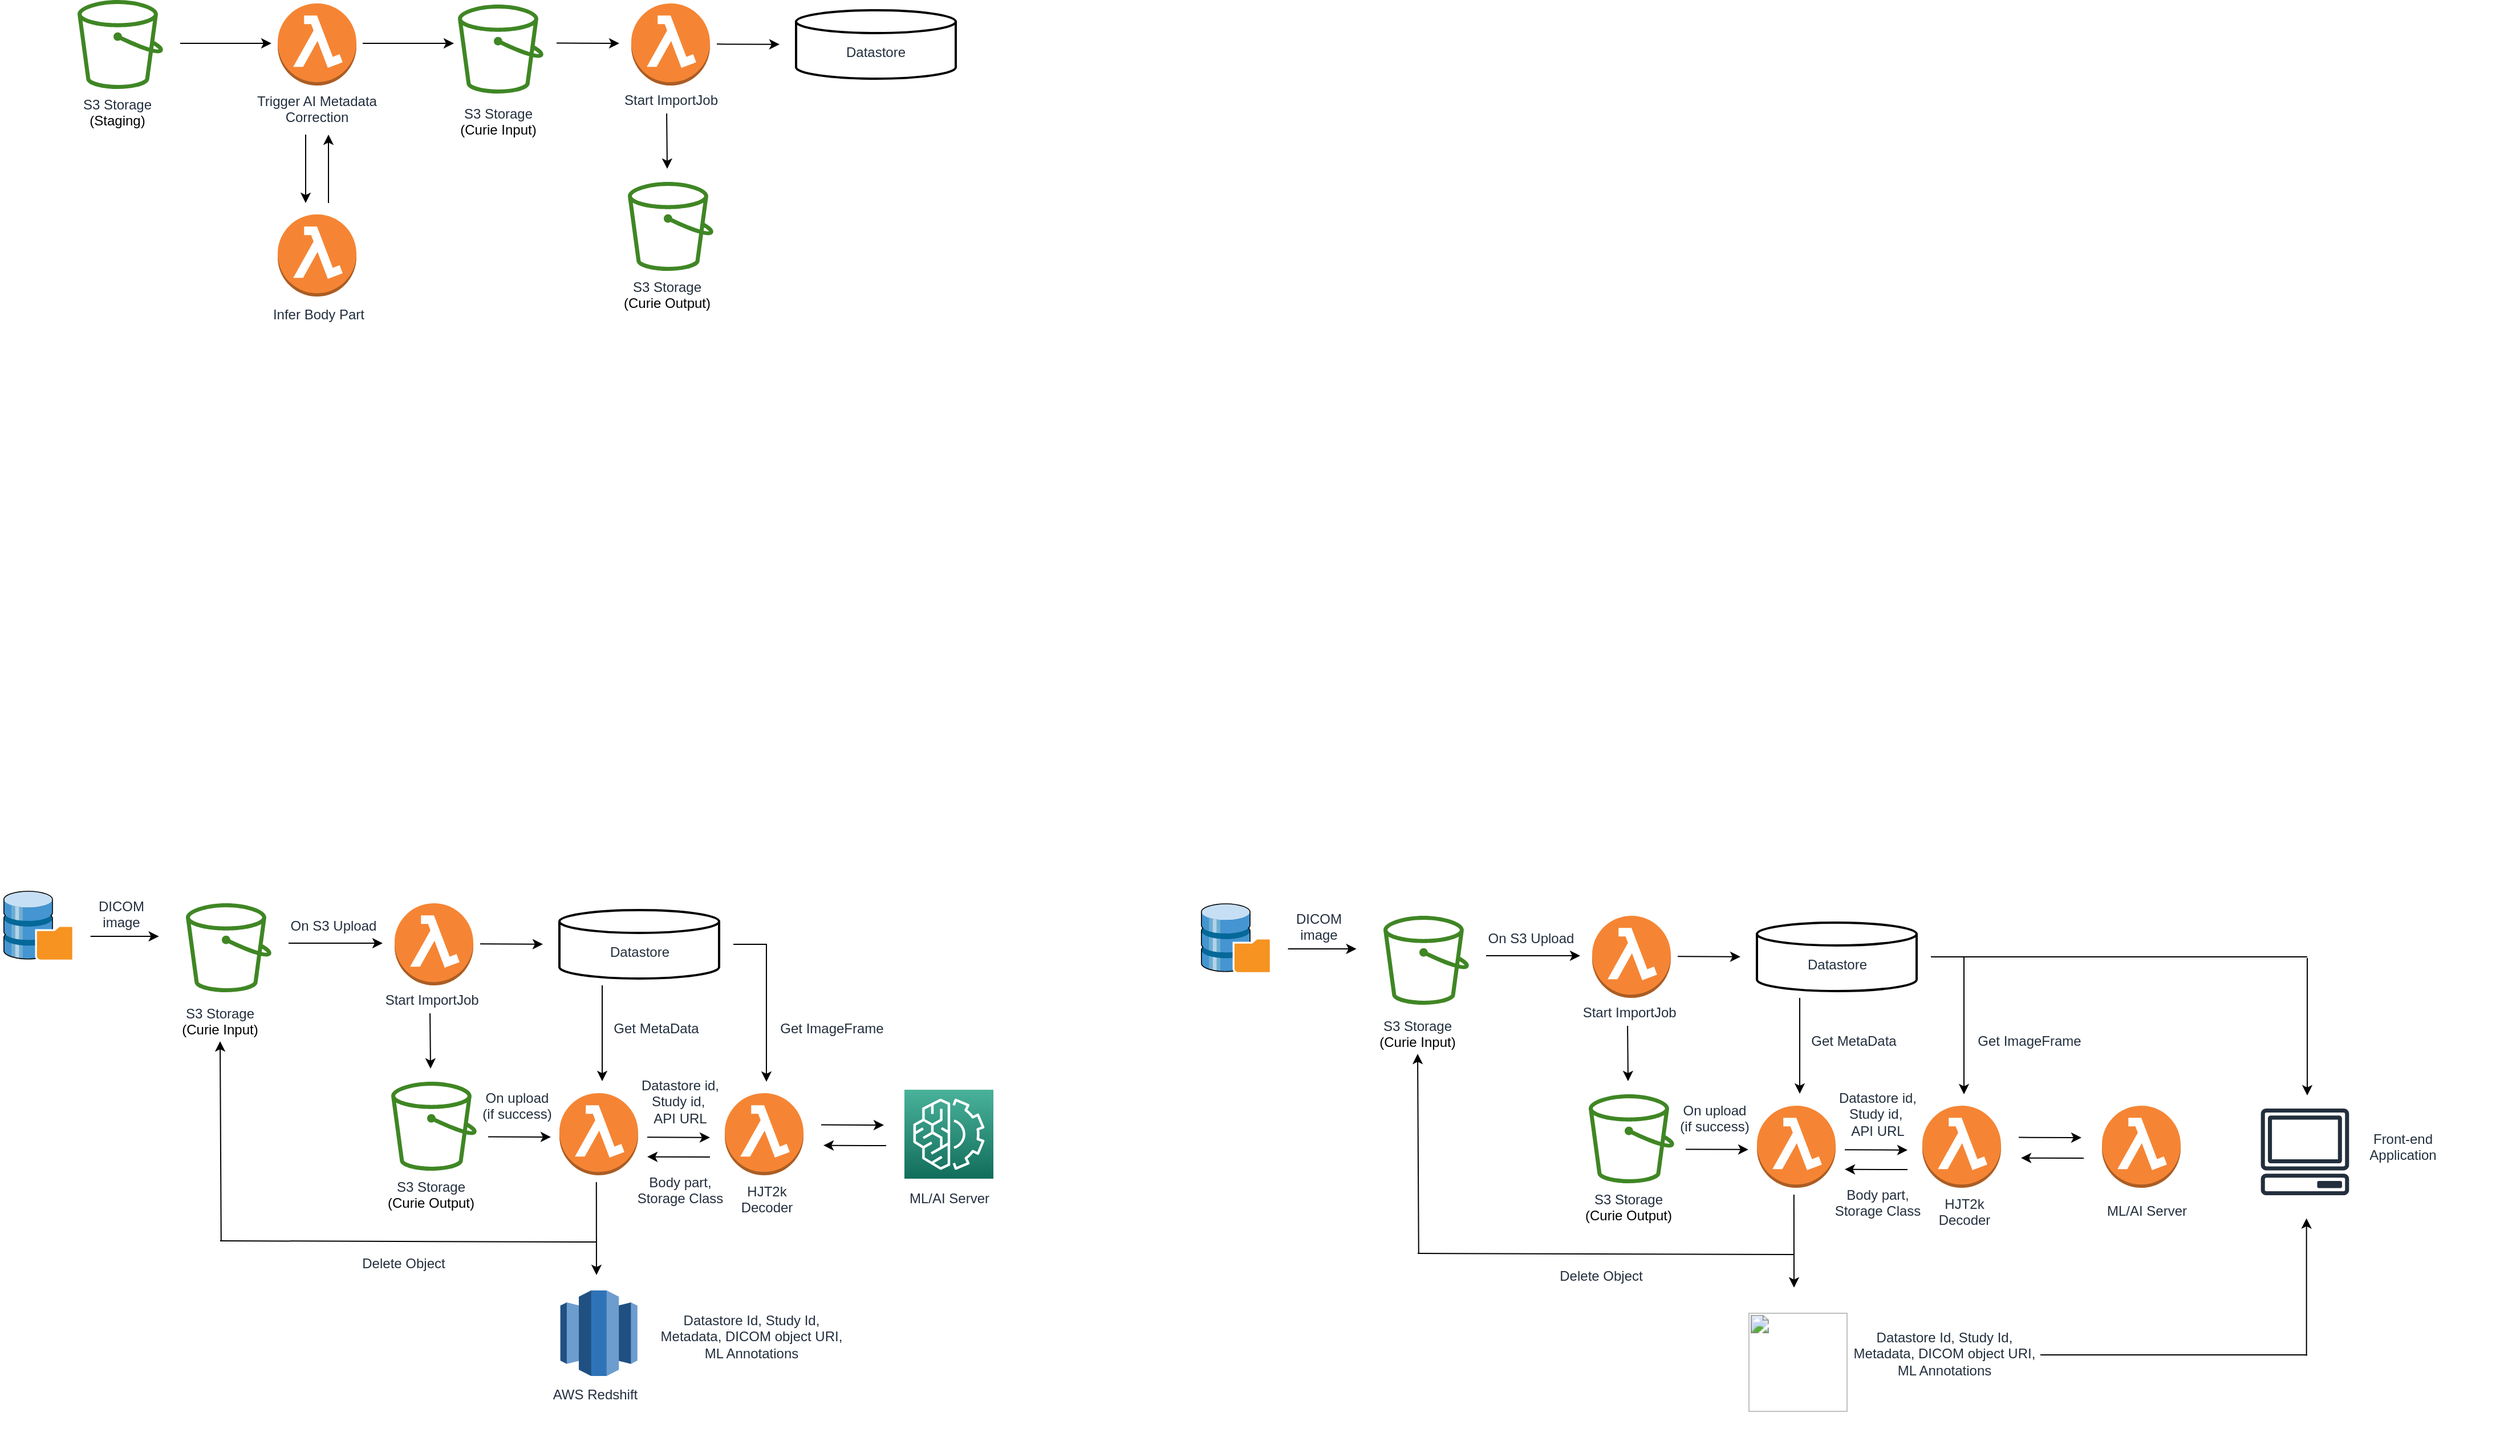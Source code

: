 <mxfile version="20.3.7" type="github">
  <diagram id="Ht1M8jgEwFfnCIfOTk4-" name="Page-1">
    <mxGraphModel dx="1702" dy="1809" grid="1" gridSize="10" guides="1" tooltips="1" connect="1" arrows="1" fold="1" page="1" pageScale="1" pageWidth="1169" pageHeight="827" math="0" shadow="0">
      <root>
        <mxCell id="0" />
        <mxCell id="1" parent="0" />
        <mxCell id="ZVABF5QaFDFf9c9_2nNC-2" value="" style="sketch=0;outlineConnect=0;fontColor=#232F3E;gradientColor=none;fillColor=#3F8624;strokeColor=none;dashed=0;verticalLabelPosition=bottom;verticalAlign=top;align=center;html=1;fontSize=12;fontStyle=0;aspect=fixed;pointerEvents=1;shape=mxgraph.aws4.bucket;" vertex="1" parent="1">
          <mxGeometry x="125" y="-648" width="75" height="78" as="geometry" />
        </mxCell>
        <mxCell id="ZVABF5QaFDFf9c9_2nNC-5" value="" style="sketch=0;outlineConnect=0;fontColor=#232F3E;gradientColor=none;fillColor=#3F8624;strokeColor=none;dashed=0;verticalLabelPosition=bottom;verticalAlign=top;align=center;html=1;fontSize=12;fontStyle=0;aspect=fixed;pointerEvents=1;shape=mxgraph.aws4.bucket;" vertex="1" parent="1">
          <mxGeometry x="607.5" y="-488.5" width="75" height="78" as="geometry" />
        </mxCell>
        <mxCell id="ZVABF5QaFDFf9c9_2nNC-6" value="" style="outlineConnect=0;dashed=0;verticalLabelPosition=bottom;verticalAlign=top;align=center;html=1;shape=mxgraph.aws3.lambda_function;fillColor=#F58534;gradientColor=none;" vertex="1" parent="1">
          <mxGeometry x="300.5" y="-645" width="69" height="72" as="geometry" />
        </mxCell>
        <mxCell id="ZVABF5QaFDFf9c9_2nNC-7" value="" style="outlineConnect=0;dashed=0;verticalLabelPosition=bottom;verticalAlign=top;align=center;html=1;shape=mxgraph.aws3.lambda_function;fillColor=#F58534;gradientColor=none;" vertex="1" parent="1">
          <mxGeometry x="300.5" y="-460" width="69" height="72" as="geometry" />
        </mxCell>
        <mxCell id="ZVABF5QaFDFf9c9_2nNC-9" value="&lt;font color=&quot;#232f3e&quot;&gt;&lt;span style=&quot;background-color: rgb(255, 255, 255);&quot;&gt;Trigger AI Metadata Correction&lt;/span&gt;&lt;/font&gt;" style="text;whiteSpace=wrap;html=1;align=center;" vertex="1" parent="1">
          <mxGeometry x="275" y="-573" width="120" height="50" as="geometry" />
        </mxCell>
        <mxCell id="ZVABF5QaFDFf9c9_2nNC-10" value="&lt;font color=&quot;#232f3e&quot;&gt;&lt;span style=&quot;background-color: rgb(255, 255, 255);&quot;&gt;Infer Body Part&lt;/span&gt;&lt;/font&gt;" style="text;whiteSpace=wrap;html=1;align=center;" vertex="1" parent="1">
          <mxGeometry x="288.5" y="-386" width="95" height="50" as="geometry" />
        </mxCell>
        <mxCell id="ZVABF5QaFDFf9c9_2nNC-12" value="&lt;font color=&quot;#232f3e&quot;&gt;&lt;span style=&quot;background-color: rgb(255, 255, 255);&quot;&gt;S3 Storage&lt;br&gt;&lt;/span&gt;&lt;/font&gt;(Staging)" style="text;whiteSpace=wrap;html=1;align=center;" vertex="1" parent="1">
          <mxGeometry x="120" y="-570" width="80" height="50" as="geometry" />
        </mxCell>
        <mxCell id="ZVABF5QaFDFf9c9_2nNC-13" value="&lt;font color=&quot;#232f3e&quot;&gt;&lt;span style=&quot;background-color: rgb(255, 255, 255);&quot;&gt;S3 Storage&lt;br&gt;&lt;/span&gt;&lt;/font&gt;(Curie Input)" style="text;whiteSpace=wrap;html=1;align=center;" vertex="1" parent="1">
          <mxGeometry x="453.5" y="-562" width="80" height="50" as="geometry" />
        </mxCell>
        <mxCell id="ZVABF5QaFDFf9c9_2nNC-14" value="&lt;font color=&quot;#232f3e&quot;&gt;&lt;span style=&quot;background-color: rgb(255, 255, 255);&quot;&gt;S3 Storage&lt;br&gt;&lt;/span&gt;&lt;/font&gt;(Curie Output)" style="text;whiteSpace=wrap;html=1;align=center;" vertex="1" parent="1">
          <mxGeometry x="602" y="-410.5" width="80" height="50" as="geometry" />
        </mxCell>
        <mxCell id="ZVABF5QaFDFf9c9_2nNC-15" value="" style="endArrow=classic;html=1;rounded=0;" edge="1" parent="1">
          <mxGeometry width="50" height="50" relative="1" as="geometry">
            <mxPoint x="215" y="-610" as="sourcePoint" />
            <mxPoint x="295" y="-610" as="targetPoint" />
          </mxGeometry>
        </mxCell>
        <mxCell id="ZVABF5QaFDFf9c9_2nNC-16" value="" style="endArrow=classic;html=1;rounded=0;" edge="1" parent="1">
          <mxGeometry width="50" height="50" relative="1" as="geometry">
            <mxPoint x="325" y="-530" as="sourcePoint" />
            <mxPoint x="325" y="-470" as="targetPoint" />
          </mxGeometry>
        </mxCell>
        <mxCell id="ZVABF5QaFDFf9c9_2nNC-17" value="" style="endArrow=classic;html=1;rounded=0;" edge="1" parent="1">
          <mxGeometry width="50" height="50" relative="1" as="geometry">
            <mxPoint x="345" y="-470" as="sourcePoint" />
            <mxPoint x="345" y="-530" as="targetPoint" />
          </mxGeometry>
        </mxCell>
        <mxCell id="ZVABF5QaFDFf9c9_2nNC-19" value="" style="endArrow=classic;html=1;rounded=0;" edge="1" parent="1">
          <mxGeometry width="50" height="50" relative="1" as="geometry">
            <mxPoint x="375" y="-610" as="sourcePoint" />
            <mxPoint x="455" y="-610" as="targetPoint" />
          </mxGeometry>
        </mxCell>
        <mxCell id="ZVABF5QaFDFf9c9_2nNC-20" value="" style="outlineConnect=0;dashed=0;verticalLabelPosition=bottom;verticalAlign=top;align=center;html=1;shape=mxgraph.aws3.lambda_function;fillColor=#F58534;gradientColor=none;" vertex="1" parent="1">
          <mxGeometry x="610.5" y="-645" width="69" height="72" as="geometry" />
        </mxCell>
        <mxCell id="ZVABF5QaFDFf9c9_2nNC-23" value="" style="strokeWidth=2;html=1;shape=mxgraph.flowchart.database;whiteSpace=wrap;" vertex="1" parent="1">
          <mxGeometry x="755" y="-639" width="140" height="60" as="geometry" />
        </mxCell>
        <mxCell id="ZVABF5QaFDFf9c9_2nNC-25" value="" style="endArrow=classic;html=1;rounded=0;" edge="1" parent="1">
          <mxGeometry width="50" height="50" relative="1" as="geometry">
            <mxPoint x="545" y="-610.24" as="sourcePoint" />
            <mxPoint x="600" y="-610" as="targetPoint" />
          </mxGeometry>
        </mxCell>
        <mxCell id="ZVABF5QaFDFf9c9_2nNC-29" value="" style="endArrow=classic;html=1;rounded=0;" edge="1" parent="1">
          <mxGeometry width="50" height="50" relative="1" as="geometry">
            <mxPoint x="685.5" y="-609.33" as="sourcePoint" />
            <mxPoint x="740.5" y="-609.09" as="targetPoint" />
          </mxGeometry>
        </mxCell>
        <mxCell id="ZVABF5QaFDFf9c9_2nNC-30" value="" style="endArrow=classic;html=1;rounded=0;" edge="1" parent="1">
          <mxGeometry width="50" height="50" relative="1" as="geometry">
            <mxPoint x="641.55" y="-548.5" as="sourcePoint" />
            <mxPoint x="642" y="-500" as="targetPoint" />
          </mxGeometry>
        </mxCell>
        <mxCell id="ZVABF5QaFDFf9c9_2nNC-32" value="&lt;font color=&quot;#232f3e&quot;&gt;&lt;span style=&quot;background-color: rgb(255, 255, 255);&quot;&gt;Datastore&lt;/span&gt;&lt;/font&gt;" style="text;whiteSpace=wrap;html=1;align=center;" vertex="1" parent="1">
          <mxGeometry x="785" y="-616" width="80" height="22" as="geometry" />
        </mxCell>
        <mxCell id="ZVABF5QaFDFf9c9_2nNC-50" value="&lt;font color=&quot;#232f3e&quot;&gt;&lt;span style=&quot;background-color: rgb(255, 255, 255);&quot;&gt;Start ImportJob&lt;/span&gt;&lt;/font&gt;" style="text;whiteSpace=wrap;html=1;align=center;" vertex="1" parent="1">
          <mxGeometry x="597.5" y="-574" width="95" height="50" as="geometry" />
        </mxCell>
        <mxCell id="ZVABF5QaFDFf9c9_2nNC-53" value="" style="sketch=0;outlineConnect=0;fontColor=#232F3E;gradientColor=none;fillColor=#3F8624;strokeColor=none;dashed=0;verticalLabelPosition=bottom;verticalAlign=top;align=center;html=1;fontSize=12;fontStyle=0;aspect=fixed;pointerEvents=1;shape=mxgraph.aws4.bucket;" vertex="1" parent="1">
          <mxGeometry x="400" y="300.5" width="75" height="78" as="geometry" />
        </mxCell>
        <mxCell id="ZVABF5QaFDFf9c9_2nNC-59" value="&lt;font color=&quot;#232f3e&quot;&gt;&lt;span style=&quot;background-color: rgb(255, 255, 255);&quot;&gt;S3 Storage&lt;br&gt;&lt;/span&gt;&lt;/font&gt;(Curie Input)" style="text;whiteSpace=wrap;html=1;align=center;" vertex="1" parent="1">
          <mxGeometry x="209.55" y="227" width="80" height="50" as="geometry" />
        </mxCell>
        <mxCell id="ZVABF5QaFDFf9c9_2nNC-65" value="" style="outlineConnect=0;dashed=0;verticalLabelPosition=bottom;verticalAlign=top;align=center;html=1;shape=mxgraph.aws3.lambda_function;fillColor=#F58534;gradientColor=none;" vertex="1" parent="1">
          <mxGeometry x="403" y="144" width="69" height="72" as="geometry" />
        </mxCell>
        <mxCell id="ZVABF5QaFDFf9c9_2nNC-66" value="" style="strokeWidth=2;html=1;shape=mxgraph.flowchart.database;whiteSpace=wrap;" vertex="1" parent="1">
          <mxGeometry x="547.5" y="150" width="140" height="60" as="geometry" />
        </mxCell>
        <mxCell id="ZVABF5QaFDFf9c9_2nNC-67" value="" style="endArrow=classic;html=1;rounded=0;" edge="1" parent="1">
          <mxGeometry width="50" height="50" relative="1" as="geometry">
            <mxPoint x="310" y="179" as="sourcePoint" />
            <mxPoint x="392.5" y="179" as="targetPoint" />
          </mxGeometry>
        </mxCell>
        <mxCell id="ZVABF5QaFDFf9c9_2nNC-68" value="" style="endArrow=classic;html=1;rounded=0;" edge="1" parent="1">
          <mxGeometry width="50" height="50" relative="1" as="geometry">
            <mxPoint x="478" y="179.67" as="sourcePoint" />
            <mxPoint x="533" y="179.91" as="targetPoint" />
          </mxGeometry>
        </mxCell>
        <mxCell id="ZVABF5QaFDFf9c9_2nNC-69" value="" style="endArrow=classic;html=1;rounded=0;" edge="1" parent="1">
          <mxGeometry width="50" height="50" relative="1" as="geometry">
            <mxPoint x="434.05" y="240.5" as="sourcePoint" />
            <mxPoint x="434.5" y="289" as="targetPoint" />
          </mxGeometry>
        </mxCell>
        <mxCell id="ZVABF5QaFDFf9c9_2nNC-70" value="&lt;font color=&quot;#232f3e&quot;&gt;&lt;span style=&quot;background-color: rgb(255, 255, 255);&quot;&gt;Datastore&lt;/span&gt;&lt;/font&gt;" style="text;whiteSpace=wrap;html=1;align=center;" vertex="1" parent="1">
          <mxGeometry x="577.5" y="173" width="80" height="22" as="geometry" />
        </mxCell>
        <mxCell id="ZVABF5QaFDFf9c9_2nNC-72" value="" style="endArrow=classic;html=1;rounded=0;" edge="1" parent="1">
          <mxGeometry width="50" height="50" relative="1" as="geometry">
            <mxPoint x="485" y="348.73" as="sourcePoint" />
            <mxPoint x="540" y="348.97" as="targetPoint" />
          </mxGeometry>
        </mxCell>
        <mxCell id="ZVABF5QaFDFf9c9_2nNC-80" value="&lt;font color=&quot;#232f3e&quot;&gt;&lt;span style=&quot;background-color: rgb(255, 255, 255);&quot;&gt;Datastore Id, Study Id, Metadata, DICOM object URI,&lt;br&gt;ML Annotations&lt;br&gt;&lt;/span&gt;&lt;/font&gt;" style="text;whiteSpace=wrap;html=1;align=center;" vertex="1" parent="1">
          <mxGeometry x="632" y="495.5" width="168" height="50" as="geometry" />
        </mxCell>
        <mxCell id="ZVABF5QaFDFf9c9_2nNC-81" value="" style="outlineConnect=0;dashed=0;verticalLabelPosition=bottom;verticalAlign=top;align=center;html=1;shape=mxgraph.aws3.lambda_function;fillColor=#F58534;gradientColor=none;" vertex="1" parent="1">
          <mxGeometry x="547.5" y="310.5" width="69" height="72" as="geometry" />
        </mxCell>
        <mxCell id="ZVABF5QaFDFf9c9_2nNC-83" value="&lt;font color=&quot;#232f3e&quot;&gt;&lt;span style=&quot;background-color: rgb(255, 255, 255);&quot;&gt;Start ImportJob&amp;nbsp;&lt;br&gt;&lt;/span&gt;&lt;/font&gt;" style="text;whiteSpace=wrap;html=1;align=center;" vertex="1" parent="1">
          <mxGeometry x="390" y="215" width="95" height="50" as="geometry" />
        </mxCell>
        <mxCell id="ZVABF5QaFDFf9c9_2nNC-86" value="" style="outlineConnect=0;dashed=0;verticalLabelPosition=bottom;verticalAlign=top;align=center;html=1;shape=mxgraph.aws3.lambda_function;fillColor=#F58534;gradientColor=none;" vertex="1" parent="1">
          <mxGeometry x="692.5" y="310.5" width="69" height="72" as="geometry" />
        </mxCell>
        <mxCell id="ZVABF5QaFDFf9c9_2nNC-87" value="" style="endArrow=classic;html=1;rounded=0;" edge="1" parent="1">
          <mxGeometry width="50" height="50" relative="1" as="geometry">
            <mxPoint x="579.91" y="388.5" as="sourcePoint" />
            <mxPoint x="579.99" y="470" as="targetPoint" />
          </mxGeometry>
        </mxCell>
        <mxCell id="ZVABF5QaFDFf9c9_2nNC-89" value="&lt;font color=&quot;#232f3e&quot;&gt;&lt;span style=&quot;background-color: rgb(255, 255, 255);&quot;&gt;HJT2k&lt;br&gt;Decoder&lt;br&gt;&lt;/span&gt;&lt;/font&gt;" style="text;whiteSpace=wrap;html=1;align=center;" vertex="1" parent="1">
          <mxGeometry x="682" y="382.5" width="95" height="45" as="geometry" />
        </mxCell>
        <mxCell id="ZVABF5QaFDFf9c9_2nNC-93" value="" style="endArrow=classic;html=1;rounded=0;" edge="1" parent="1">
          <mxGeometry width="50" height="50" relative="1" as="geometry">
            <mxPoint x="777" y="338.31" as="sourcePoint" />
            <mxPoint x="832" y="338.55" as="targetPoint" />
          </mxGeometry>
        </mxCell>
        <mxCell id="ZVABF5QaFDFf9c9_2nNC-94" value="" style="endArrow=classic;html=1;rounded=0;" edge="1" parent="1">
          <mxGeometry width="50" height="50" relative="1" as="geometry">
            <mxPoint x="834" y="356.55" as="sourcePoint" />
            <mxPoint x="779" y="356.31" as="targetPoint" />
          </mxGeometry>
        </mxCell>
        <mxCell id="ZVABF5QaFDFf9c9_2nNC-95" value="" style="endArrow=classic;html=1;rounded=0;" edge="1" parent="1">
          <mxGeometry width="50" height="50" relative="1" as="geometry">
            <mxPoint x="729" y="180" as="sourcePoint" />
            <mxPoint x="729" y="300.5" as="targetPoint" />
          </mxGeometry>
        </mxCell>
        <mxCell id="ZVABF5QaFDFf9c9_2nNC-96" value="" style="endArrow=none;html=1;rounded=0;" edge="1" parent="1">
          <mxGeometry width="50" height="50" relative="1" as="geometry">
            <mxPoint x="700" y="180" as="sourcePoint" />
            <mxPoint x="729.5" y="180" as="targetPoint" />
          </mxGeometry>
        </mxCell>
        <mxCell id="ZVABF5QaFDFf9c9_2nNC-97" value="&lt;font color=&quot;#232f3e&quot;&gt;&lt;span style=&quot;background-color: rgb(255, 255, 255);&quot;&gt;Get ImageFrame&lt;/span&gt;&lt;/font&gt;" style="text;whiteSpace=wrap;html=1;align=center;" vertex="1" parent="1">
          <mxGeometry x="739" y="240" width="95" height="50" as="geometry" />
        </mxCell>
        <mxCell id="ZVABF5QaFDFf9c9_2nNC-98" value="" style="endArrow=classic;html=1;rounded=0;" edge="1" parent="1">
          <mxGeometry width="50" height="50" relative="1" as="geometry">
            <mxPoint x="585" y="216" as="sourcePoint" />
            <mxPoint x="585" y="300" as="targetPoint" />
          </mxGeometry>
        </mxCell>
        <mxCell id="ZVABF5QaFDFf9c9_2nNC-99" value="&lt;font color=&quot;#232f3e&quot;&gt;&lt;span style=&quot;background-color: rgb(255, 255, 255);&quot;&gt;Get MetaData&lt;/span&gt;&lt;/font&gt;" style="text;whiteSpace=wrap;html=1;align=center;" vertex="1" parent="1">
          <mxGeometry x="584.5" y="240" width="95" height="50" as="geometry" />
        </mxCell>
        <mxCell id="ZVABF5QaFDFf9c9_2nNC-100" value="" style="endArrow=classic;html=1;rounded=0;" edge="1" parent="1">
          <mxGeometry width="50" height="50" relative="1" as="geometry">
            <mxPoint x="136.3" y="173" as="sourcePoint" />
            <mxPoint x="196.3" y="173" as="targetPoint" />
          </mxGeometry>
        </mxCell>
        <mxCell id="ZVABF5QaFDFf9c9_2nNC-103" value="" style="sketch=0;points=[[0,0,0],[0.25,0,0],[0.5,0,0],[0.75,0,0],[1,0,0],[0,1,0],[0.25,1,0],[0.5,1,0],[0.75,1,0],[1,1,0],[0,0.25,0],[0,0.5,0],[0,0.75,0],[1,0.25,0],[1,0.5,0],[1,0.75,0]];outlineConnect=0;fontColor=#232F3E;gradientColor=#4AB29A;gradientDirection=north;fillColor=#116D5B;strokeColor=#ffffff;dashed=0;verticalLabelPosition=bottom;verticalAlign=top;align=center;html=1;fontSize=12;fontStyle=0;aspect=fixed;shape=mxgraph.aws4.resourceIcon;resIcon=mxgraph.aws4.machine_learning;strokeWidth=5;" vertex="1" parent="1">
          <mxGeometry x="850" y="307.5" width="78" height="78" as="geometry" />
        </mxCell>
        <mxCell id="ZVABF5QaFDFf9c9_2nNC-104" value="&lt;font color=&quot;#232f3e&quot;&gt;&lt;span style=&quot;background-color: rgb(255, 255, 255);&quot;&gt;ML/AI Server&lt;br&gt;&lt;/span&gt;&lt;/font&gt;" style="text;whiteSpace=wrap;html=1;align=center;" vertex="1" parent="1">
          <mxGeometry x="841.5" y="388.5" width="95" height="45" as="geometry" />
        </mxCell>
        <mxCell id="ZVABF5QaFDFf9c9_2nNC-106" value="" style="shadow=0;dashed=0;html=1;labelPosition=center;verticalLabelPosition=bottom;verticalAlign=top;align=center;outlineConnect=0;shape=mxgraph.veeam.3d.backup_repository;strokeColor=#FF0000;strokeWidth=5;fillColor=#FF0008;" vertex="1" parent="1">
          <mxGeometry x="60.0" y="133" width="62" height="62" as="geometry" />
        </mxCell>
        <mxCell id="ZVABF5QaFDFf9c9_2nNC-107" value="&lt;font color=&quot;#232f3e&quot;&gt;&lt;span style=&quot;background-color: rgb(255, 255, 255);&quot;&gt;DICOM &lt;br&gt;image&lt;/span&gt;&lt;/font&gt;" style="text;whiteSpace=wrap;html=1;align=center;" vertex="1" parent="1">
          <mxGeometry x="116.3" y="133" width="95" height="50" as="geometry" />
        </mxCell>
        <mxCell id="ZVABF5QaFDFf9c9_2nNC-109" value="&lt;font color=&quot;#232f3e&quot;&gt;&lt;span style=&quot;background-color: rgb(255, 255, 255);&quot;&gt;S3 Storage&lt;br&gt;&lt;/span&gt;&lt;/font&gt;(Curie Output)" style="text;whiteSpace=wrap;html=1;align=center;" vertex="1" parent="1">
          <mxGeometry x="395" y="379" width="80" height="50" as="geometry" />
        </mxCell>
        <mxCell id="ZVABF5QaFDFf9c9_2nNC-110" value="&lt;font color=&quot;#232f3e&quot;&gt;&lt;span style=&quot;background-color: rgb(255, 255, 255);&quot;&gt;On S3 Upload&lt;/span&gt;&lt;/font&gt;" style="text;whiteSpace=wrap;html=1;align=center;" vertex="1" parent="1">
          <mxGeometry x="282" y="150" width="135" height="50" as="geometry" />
        </mxCell>
        <mxCell id="ZVABF5QaFDFf9c9_2nNC-111" value="" style="sketch=0;outlineConnect=0;fontColor=#232F3E;gradientColor=none;fillColor=#3F8624;strokeColor=none;dashed=0;verticalLabelPosition=bottom;verticalAlign=top;align=center;html=1;fontSize=12;fontStyle=0;aspect=fixed;pointerEvents=1;shape=mxgraph.aws4.bucket;" vertex="1" parent="1">
          <mxGeometry x="220" y="144" width="75" height="78" as="geometry" />
        </mxCell>
        <mxCell id="ZVABF5QaFDFf9c9_2nNC-112" value="&lt;font color=&quot;#232f3e&quot;&gt;&lt;span style=&quot;background-color: rgb(255, 255, 255);&quot;&gt;On upload&lt;br&gt;(if success)&lt;br&gt;&lt;/span&gt;&lt;/font&gt;" style="text;whiteSpace=wrap;html=1;align=center;" vertex="1" parent="1">
          <mxGeometry x="442.5" y="300.5" width="135" height="50" as="geometry" />
        </mxCell>
        <mxCell id="ZVABF5QaFDFf9c9_2nNC-131" value="" style="endArrow=classic;html=1;rounded=0;" edge="1" parent="1">
          <mxGeometry width="50" height="50" relative="1" as="geometry">
            <mxPoint x="624.5" y="349.14" as="sourcePoint" />
            <mxPoint x="679.5" y="349.38" as="targetPoint" />
          </mxGeometry>
        </mxCell>
        <mxCell id="ZVABF5QaFDFf9c9_2nNC-135" value="&lt;font color=&quot;#232f3e&quot;&gt;&lt;span style=&quot;background-color: rgb(255, 255, 255);&quot;&gt;Datastore id,&lt;br&gt;Study id,&amp;nbsp;&lt;br&gt;API URL&lt;br&gt;&lt;/span&gt;&lt;/font&gt;" style="text;whiteSpace=wrap;html=1;align=center;" vertex="1" parent="1">
          <mxGeometry x="585.92" y="290" width="135" height="54.5" as="geometry" />
        </mxCell>
        <mxCell id="ZVABF5QaFDFf9c9_2nNC-137" value="" style="endArrow=classic;html=1;rounded=0;" edge="1" parent="1">
          <mxGeometry width="50" height="50" relative="1" as="geometry">
            <mxPoint x="679.5" y="366.55" as="sourcePoint" />
            <mxPoint x="624.5" y="366.31" as="targetPoint" />
          </mxGeometry>
        </mxCell>
        <mxCell id="ZVABF5QaFDFf9c9_2nNC-139" value="" style="outlineConnect=0;dashed=0;verticalLabelPosition=bottom;verticalAlign=top;align=center;html=1;shape=mxgraph.aws3.redshift;fillColor=#2E73B8;gradientColor=none;strokeColor=#7EA6E0;strokeWidth=5;" vertex="1" parent="1">
          <mxGeometry x="548.33" y="483.5" width="67.5" height="75" as="geometry" />
        </mxCell>
        <mxCell id="ZVABF5QaFDFf9c9_2nNC-140" value="&lt;font color=&quot;#232f3e&quot;&gt;&lt;span style=&quot;background-color: rgb(255, 255, 255);&quot;&gt;AWS Redshift&lt;/span&gt;&lt;/font&gt;" style="text;whiteSpace=wrap;html=1;align=center;" vertex="1" parent="1">
          <mxGeometry x="539.33" y="561" width="80" height="50" as="geometry" />
        </mxCell>
        <mxCell id="ZVABF5QaFDFf9c9_2nNC-141" value="&lt;font color=&quot;#232f3e&quot;&gt;&lt;span style=&quot;background-color: rgb(255, 255, 255);&quot;&gt;Body part,&lt;br&gt;Storage Class&lt;br&gt;&lt;/span&gt;&lt;/font&gt;" style="text;whiteSpace=wrap;html=1;align=center;" vertex="1" parent="1">
          <mxGeometry x="585.92" y="374.5" width="135" height="54.5" as="geometry" />
        </mxCell>
        <mxCell id="ZVABF5QaFDFf9c9_2nNC-148" value="" style="endArrow=none;html=1;rounded=0;endSize=6;startSize=62;" edge="1" parent="1">
          <mxGeometry width="50" height="50" relative="1" as="geometry">
            <mxPoint x="250" y="440" as="sourcePoint" />
            <mxPoint x="580" y="441" as="targetPoint" />
          </mxGeometry>
        </mxCell>
        <mxCell id="ZVABF5QaFDFf9c9_2nNC-149" value="&lt;font color=&quot;#232f3e&quot;&gt;&lt;span style=&quot;background-color: rgb(255, 255, 255);&quot;&gt;Delete Object&lt;br&gt;&lt;/span&gt;&lt;/font&gt;" style="text;whiteSpace=wrap;html=1;align=center;" vertex="1" parent="1">
          <mxGeometry x="330" y="445.5" width="162" height="50" as="geometry" />
        </mxCell>
        <mxCell id="ZVABF5QaFDFf9c9_2nNC-154" value="" style="endArrow=classic;html=1;rounded=0;" edge="1" parent="1">
          <mxGeometry width="50" height="50" relative="1" as="geometry">
            <mxPoint x="250.89" y="440" as="sourcePoint" />
            <mxPoint x="250" y="265" as="targetPoint" />
          </mxGeometry>
        </mxCell>
        <mxCell id="ZVABF5QaFDFf9c9_2nNC-155" value="" style="sketch=0;outlineConnect=0;fontColor=#232F3E;gradientColor=none;fillColor=#3F8624;strokeColor=none;dashed=0;verticalLabelPosition=bottom;verticalAlign=top;align=center;html=1;fontSize=12;fontStyle=0;aspect=fixed;pointerEvents=1;shape=mxgraph.aws4.bucket;" vertex="1" parent="1">
          <mxGeometry x="458.5" y="-644" width="75" height="78" as="geometry" />
        </mxCell>
        <mxCell id="ZVABF5QaFDFf9c9_2nNC-158" value="&lt;meta charset=&quot;utf-8&quot;&gt;&lt;b id=&quot;docs-internal-guid-71e55487-7fff-a44e-fd7f-12b0d9126394&quot; style=&quot;font-weight:normal;&quot;&gt;&lt;img src=&quot;https://lh3.googleusercontent.com/7VzJOc4Kyal6iJprPlWHpcYJlRvXvV4gXM8Mjc9Jn7AZ_G0ky7dFjSXmzo8uFy7GsNdxWoEkBA20SHgMV5KvEWXtaN1hhxbR2kWqi3V-DUZKaYrWGiZIfBHT7sAJhsGY0R4LKlIQffYOT0h3FVVO00B7JTomrMviCGIchqp54-ScODjBZ7sBoL2FoBYcAej2&quot; height=&quot;87px;&quot; width=&quot;87px;&quot;&gt;&lt;/b&gt;" style="text;whiteSpace=wrap;html=1;" vertex="1" parent="1">
          <mxGeometry x="1587.5" y="495.5" width="120" height="110" as="geometry" />
        </mxCell>
        <mxCell id="ZVABF5QaFDFf9c9_2nNC-159" value="" style="sketch=0;outlineConnect=0;fontColor=#232F3E;gradientColor=none;fillColor=#3F8624;strokeColor=none;dashed=0;verticalLabelPosition=bottom;verticalAlign=top;align=center;html=1;fontSize=12;fontStyle=0;aspect=fixed;pointerEvents=1;shape=mxgraph.aws4.bucket;" vertex="1" parent="1">
          <mxGeometry x="1450" y="311.5" width="75" height="78" as="geometry" />
        </mxCell>
        <mxCell id="ZVABF5QaFDFf9c9_2nNC-160" value="&lt;font color=&quot;#232f3e&quot;&gt;&lt;span style=&quot;background-color: rgb(255, 255, 255);&quot;&gt;S3 Storage&lt;br&gt;&lt;/span&gt;&lt;/font&gt;(Curie Input)" style="text;whiteSpace=wrap;html=1;align=center;" vertex="1" parent="1">
          <mxGeometry x="1259.55" y="238" width="80" height="50" as="geometry" />
        </mxCell>
        <mxCell id="ZVABF5QaFDFf9c9_2nNC-161" value="" style="outlineConnect=0;dashed=0;verticalLabelPosition=bottom;verticalAlign=top;align=center;html=1;shape=mxgraph.aws3.lambda_function;fillColor=#F58534;gradientColor=none;" vertex="1" parent="1">
          <mxGeometry x="1453" y="155" width="69" height="72" as="geometry" />
        </mxCell>
        <mxCell id="ZVABF5QaFDFf9c9_2nNC-162" value="" style="strokeWidth=2;html=1;shape=mxgraph.flowchart.database;whiteSpace=wrap;" vertex="1" parent="1">
          <mxGeometry x="1597.5" y="161" width="140" height="60" as="geometry" />
        </mxCell>
        <mxCell id="ZVABF5QaFDFf9c9_2nNC-163" value="" style="endArrow=classic;html=1;rounded=0;" edge="1" parent="1">
          <mxGeometry width="50" height="50" relative="1" as="geometry">
            <mxPoint x="1360" y="190" as="sourcePoint" />
            <mxPoint x="1442.5" y="190" as="targetPoint" />
          </mxGeometry>
        </mxCell>
        <mxCell id="ZVABF5QaFDFf9c9_2nNC-164" value="" style="endArrow=classic;html=1;rounded=0;" edge="1" parent="1">
          <mxGeometry width="50" height="50" relative="1" as="geometry">
            <mxPoint x="1528" y="190.67" as="sourcePoint" />
            <mxPoint x="1583" y="190.91" as="targetPoint" />
          </mxGeometry>
        </mxCell>
        <mxCell id="ZVABF5QaFDFf9c9_2nNC-165" value="" style="endArrow=classic;html=1;rounded=0;" edge="1" parent="1">
          <mxGeometry width="50" height="50" relative="1" as="geometry">
            <mxPoint x="1484.05" y="251.5" as="sourcePoint" />
            <mxPoint x="1484.5" y="300" as="targetPoint" />
          </mxGeometry>
        </mxCell>
        <mxCell id="ZVABF5QaFDFf9c9_2nNC-166" value="&lt;font color=&quot;#232f3e&quot;&gt;&lt;span style=&quot;background-color: rgb(255, 255, 255);&quot;&gt;Datastore&lt;/span&gt;&lt;/font&gt;" style="text;whiteSpace=wrap;html=1;align=center;" vertex="1" parent="1">
          <mxGeometry x="1627.5" y="184" width="80" height="22" as="geometry" />
        </mxCell>
        <mxCell id="ZVABF5QaFDFf9c9_2nNC-167" value="" style="endArrow=classic;html=1;rounded=0;" edge="1" parent="1">
          <mxGeometry width="50" height="50" relative="1" as="geometry">
            <mxPoint x="1535" y="359.73" as="sourcePoint" />
            <mxPoint x="1590" y="359.97" as="targetPoint" />
          </mxGeometry>
        </mxCell>
        <mxCell id="ZVABF5QaFDFf9c9_2nNC-168" value="&lt;font color=&quot;#232f3e&quot;&gt;&lt;span style=&quot;background-color: rgb(255, 255, 255);&quot;&gt;Datastore Id, Study Id, Metadata, DICOM object URI,&lt;br&gt;ML Annotations&lt;br&gt;&lt;/span&gt;&lt;/font&gt;" style="text;whiteSpace=wrap;html=1;align=center;" vertex="1" parent="1">
          <mxGeometry x="1678" y="511" width="168" height="50" as="geometry" />
        </mxCell>
        <mxCell id="ZVABF5QaFDFf9c9_2nNC-169" value="" style="outlineConnect=0;dashed=0;verticalLabelPosition=bottom;verticalAlign=top;align=center;html=1;shape=mxgraph.aws3.lambda_function;fillColor=#F58534;gradientColor=none;" vertex="1" parent="1">
          <mxGeometry x="1597.5" y="321.5" width="69" height="72" as="geometry" />
        </mxCell>
        <mxCell id="ZVABF5QaFDFf9c9_2nNC-170" value="&lt;font color=&quot;#232f3e&quot;&gt;&lt;span style=&quot;background-color: rgb(255, 255, 255);&quot;&gt;Start ImportJob&amp;nbsp;&lt;br&gt;&lt;/span&gt;&lt;/font&gt;" style="text;whiteSpace=wrap;html=1;align=center;" vertex="1" parent="1">
          <mxGeometry x="1440" y="226" width="95" height="50" as="geometry" />
        </mxCell>
        <mxCell id="ZVABF5QaFDFf9c9_2nNC-171" value="" style="outlineConnect=0;dashed=0;verticalLabelPosition=bottom;verticalAlign=top;align=center;html=1;shape=mxgraph.aws3.lambda_function;fillColor=#F58534;gradientColor=none;" vertex="1" parent="1">
          <mxGeometry x="1742.5" y="321.5" width="69" height="72" as="geometry" />
        </mxCell>
        <mxCell id="ZVABF5QaFDFf9c9_2nNC-172" value="" style="endArrow=classic;html=1;rounded=0;" edge="1" parent="1">
          <mxGeometry width="50" height="50" relative="1" as="geometry">
            <mxPoint x="1629.91" y="399.5" as="sourcePoint" />
            <mxPoint x="1629.99" y="481" as="targetPoint" />
          </mxGeometry>
        </mxCell>
        <mxCell id="ZVABF5QaFDFf9c9_2nNC-173" value="&lt;font color=&quot;#232f3e&quot;&gt;&lt;span style=&quot;background-color: rgb(255, 255, 255);&quot;&gt;HJT2k&lt;br&gt;Decoder&lt;br&gt;&lt;/span&gt;&lt;/font&gt;" style="text;whiteSpace=wrap;html=1;align=center;" vertex="1" parent="1">
          <mxGeometry x="1732" y="393.5" width="95" height="45" as="geometry" />
        </mxCell>
        <mxCell id="ZVABF5QaFDFf9c9_2nNC-174" value="" style="endArrow=classic;html=1;rounded=0;" edge="1" parent="1">
          <mxGeometry width="50" height="50" relative="1" as="geometry">
            <mxPoint x="1827" y="349.31" as="sourcePoint" />
            <mxPoint x="1882" y="349.55" as="targetPoint" />
          </mxGeometry>
        </mxCell>
        <mxCell id="ZVABF5QaFDFf9c9_2nNC-175" value="" style="endArrow=classic;html=1;rounded=0;" edge="1" parent="1">
          <mxGeometry width="50" height="50" relative="1" as="geometry">
            <mxPoint x="1884" y="367.55" as="sourcePoint" />
            <mxPoint x="1829" y="367.31" as="targetPoint" />
          </mxGeometry>
        </mxCell>
        <mxCell id="ZVABF5QaFDFf9c9_2nNC-176" value="" style="endArrow=classic;html=1;rounded=0;" edge="1" parent="1">
          <mxGeometry width="50" height="50" relative="1" as="geometry">
            <mxPoint x="1779" y="191" as="sourcePoint" />
            <mxPoint x="1779" y="311.5" as="targetPoint" />
          </mxGeometry>
        </mxCell>
        <mxCell id="ZVABF5QaFDFf9c9_2nNC-177" value="" style="endArrow=none;html=1;rounded=0;" edge="1" parent="1">
          <mxGeometry width="50" height="50" relative="1" as="geometry">
            <mxPoint x="1750" y="191" as="sourcePoint" />
            <mxPoint x="2080" y="191" as="targetPoint" />
          </mxGeometry>
        </mxCell>
        <mxCell id="ZVABF5QaFDFf9c9_2nNC-178" value="&lt;font color=&quot;#232f3e&quot;&gt;&lt;span style=&quot;background-color: rgb(255, 255, 255);&quot;&gt;Get ImageFrame&lt;/span&gt;&lt;/font&gt;" style="text;whiteSpace=wrap;html=1;align=center;" vertex="1" parent="1">
          <mxGeometry x="1789" y="251" width="95" height="50" as="geometry" />
        </mxCell>
        <mxCell id="ZVABF5QaFDFf9c9_2nNC-179" value="" style="endArrow=classic;html=1;rounded=0;" edge="1" parent="1">
          <mxGeometry width="50" height="50" relative="1" as="geometry">
            <mxPoint x="1635" y="227" as="sourcePoint" />
            <mxPoint x="1635" y="311" as="targetPoint" />
          </mxGeometry>
        </mxCell>
        <mxCell id="ZVABF5QaFDFf9c9_2nNC-180" value="&lt;font color=&quot;#232f3e&quot;&gt;&lt;span style=&quot;background-color: rgb(255, 255, 255);&quot;&gt;Get MetaData&lt;/span&gt;&lt;/font&gt;" style="text;whiteSpace=wrap;html=1;align=center;" vertex="1" parent="1">
          <mxGeometry x="1634.5" y="251" width="95" height="50" as="geometry" />
        </mxCell>
        <mxCell id="ZVABF5QaFDFf9c9_2nNC-181" value="" style="endArrow=classic;html=1;rounded=0;" edge="1" parent="1">
          <mxGeometry width="50" height="50" relative="1" as="geometry">
            <mxPoint x="1186.3" y="184" as="sourcePoint" />
            <mxPoint x="1246.3" y="184" as="targetPoint" />
          </mxGeometry>
        </mxCell>
        <mxCell id="ZVABF5QaFDFf9c9_2nNC-183" value="&lt;font color=&quot;#232f3e&quot;&gt;&lt;span style=&quot;background-color: rgb(255, 255, 255);&quot;&gt;ML/AI Server&lt;br&gt;&lt;/span&gt;&lt;/font&gt;" style="text;whiteSpace=wrap;html=1;align=center;" vertex="1" parent="1">
          <mxGeometry x="1891.5" y="400" width="95" height="44.5" as="geometry" />
        </mxCell>
        <mxCell id="ZVABF5QaFDFf9c9_2nNC-184" value="" style="shadow=0;dashed=0;html=1;labelPosition=center;verticalLabelPosition=bottom;verticalAlign=top;align=center;outlineConnect=0;shape=mxgraph.veeam.3d.backup_repository;strokeColor=#FF0000;strokeWidth=5;fillColor=#FF0008;" vertex="1" parent="1">
          <mxGeometry x="1110" y="144" width="62" height="62" as="geometry" />
        </mxCell>
        <mxCell id="ZVABF5QaFDFf9c9_2nNC-185" value="&lt;font color=&quot;#232f3e&quot;&gt;&lt;span style=&quot;background-color: rgb(255, 255, 255);&quot;&gt;DICOM &lt;br&gt;image&lt;/span&gt;&lt;/font&gt;" style="text;whiteSpace=wrap;html=1;align=center;" vertex="1" parent="1">
          <mxGeometry x="1166.3" y="144" width="95" height="50" as="geometry" />
        </mxCell>
        <mxCell id="ZVABF5QaFDFf9c9_2nNC-186" value="&lt;font color=&quot;#232f3e&quot;&gt;&lt;span style=&quot;background-color: rgb(255, 255, 255);&quot;&gt;S3 Storage&lt;br&gt;&lt;/span&gt;&lt;/font&gt;(Curie Output)" style="text;whiteSpace=wrap;html=1;align=center;" vertex="1" parent="1">
          <mxGeometry x="1445" y="390" width="80" height="50" as="geometry" />
        </mxCell>
        <mxCell id="ZVABF5QaFDFf9c9_2nNC-187" value="&lt;font color=&quot;#232f3e&quot;&gt;&lt;span style=&quot;background-color: rgb(255, 255, 255);&quot;&gt;On S3 Upload&lt;/span&gt;&lt;/font&gt;" style="text;whiteSpace=wrap;html=1;align=center;" vertex="1" parent="1">
          <mxGeometry x="1332" y="161" width="135" height="50" as="geometry" />
        </mxCell>
        <mxCell id="ZVABF5QaFDFf9c9_2nNC-188" value="" style="sketch=0;outlineConnect=0;fontColor=#232F3E;gradientColor=none;fillColor=#3F8624;strokeColor=none;dashed=0;verticalLabelPosition=bottom;verticalAlign=top;align=center;html=1;fontSize=12;fontStyle=0;aspect=fixed;pointerEvents=1;shape=mxgraph.aws4.bucket;" vertex="1" parent="1">
          <mxGeometry x="1270" y="155" width="75" height="78" as="geometry" />
        </mxCell>
        <mxCell id="ZVABF5QaFDFf9c9_2nNC-189" value="&lt;font color=&quot;#232f3e&quot;&gt;&lt;span style=&quot;background-color: rgb(255, 255, 255);&quot;&gt;On upload&lt;br&gt;(if success)&lt;br&gt;&lt;/span&gt;&lt;/font&gt;" style="text;whiteSpace=wrap;html=1;align=center;" vertex="1" parent="1">
          <mxGeometry x="1492.5" y="311.5" width="135" height="50" as="geometry" />
        </mxCell>
        <mxCell id="ZVABF5QaFDFf9c9_2nNC-190" value="" style="endArrow=classic;html=1;rounded=0;" edge="1" parent="1">
          <mxGeometry width="50" height="50" relative="1" as="geometry">
            <mxPoint x="1674.5" y="360.14" as="sourcePoint" />
            <mxPoint x="1729.5" y="360.38" as="targetPoint" />
          </mxGeometry>
        </mxCell>
        <mxCell id="ZVABF5QaFDFf9c9_2nNC-191" value="&lt;font color=&quot;#232f3e&quot;&gt;&lt;span style=&quot;background-color: rgb(255, 255, 255);&quot;&gt;Datastore id,&lt;br&gt;Study id,&amp;nbsp;&lt;br&gt;API URL&lt;br&gt;&lt;/span&gt;&lt;/font&gt;" style="text;whiteSpace=wrap;html=1;align=center;" vertex="1" parent="1">
          <mxGeometry x="1635.92" y="301" width="135" height="54.5" as="geometry" />
        </mxCell>
        <mxCell id="ZVABF5QaFDFf9c9_2nNC-192" value="" style="endArrow=classic;html=1;rounded=0;" edge="1" parent="1">
          <mxGeometry width="50" height="50" relative="1" as="geometry">
            <mxPoint x="1729.5" y="377.55" as="sourcePoint" />
            <mxPoint x="1674.5" y="377.31" as="targetPoint" />
          </mxGeometry>
        </mxCell>
        <mxCell id="ZVABF5QaFDFf9c9_2nNC-195" value="&lt;font color=&quot;#232f3e&quot;&gt;&lt;span style=&quot;background-color: rgb(255, 255, 255);&quot;&gt;Body part,&lt;br&gt;Storage Class&lt;br&gt;&lt;/span&gt;&lt;/font&gt;" style="text;whiteSpace=wrap;html=1;align=center;" vertex="1" parent="1">
          <mxGeometry x="1635.92" y="385.5" width="135" height="54.5" as="geometry" />
        </mxCell>
        <mxCell id="ZVABF5QaFDFf9c9_2nNC-196" value="" style="endArrow=none;html=1;rounded=0;endSize=6;startSize=62;" edge="1" parent="1">
          <mxGeometry width="50" height="50" relative="1" as="geometry">
            <mxPoint x="1300" y="451" as="sourcePoint" />
            <mxPoint x="1630" y="452" as="targetPoint" />
          </mxGeometry>
        </mxCell>
        <mxCell id="ZVABF5QaFDFf9c9_2nNC-197" value="&lt;font color=&quot;#232f3e&quot;&gt;&lt;span style=&quot;background-color: rgb(255, 255, 255);&quot;&gt;Delete Object&lt;br&gt;&lt;/span&gt;&lt;/font&gt;" style="text;whiteSpace=wrap;html=1;align=center;" vertex="1" parent="1">
          <mxGeometry x="1380" y="456.5" width="162" height="50" as="geometry" />
        </mxCell>
        <mxCell id="ZVABF5QaFDFf9c9_2nNC-198" value="" style="endArrow=classic;html=1;rounded=0;" edge="1" parent="1">
          <mxGeometry width="50" height="50" relative="1" as="geometry">
            <mxPoint x="1300.89" y="451" as="sourcePoint" />
            <mxPoint x="1300" y="276" as="targetPoint" />
          </mxGeometry>
        </mxCell>
        <mxCell id="ZVABF5QaFDFf9c9_2nNC-199" value="" style="outlineConnect=0;dashed=0;verticalLabelPosition=bottom;verticalAlign=top;align=center;html=1;shape=mxgraph.aws3.lambda_function;fillColor=#F58534;gradientColor=none;" vertex="1" parent="1">
          <mxGeometry x="1900" y="321.5" width="69" height="72" as="geometry" />
        </mxCell>
        <mxCell id="ZVABF5QaFDFf9c9_2nNC-200" value="" style="sketch=0;outlineConnect=0;fontColor=#232F3E;gradientColor=none;fillColor=#232F3D;strokeColor=none;dashed=0;verticalLabelPosition=bottom;verticalAlign=top;align=center;html=1;fontSize=12;fontStyle=0;aspect=fixed;pointerEvents=1;shape=mxgraph.aws4.client;strokeWidth=5;" vertex="1" parent="1">
          <mxGeometry x="2039" y="324" width="78" height="76" as="geometry" />
        </mxCell>
        <mxCell id="ZVABF5QaFDFf9c9_2nNC-201" value="" style="endArrow=classic;html=1;rounded=0;" edge="1" parent="1">
          <mxGeometry width="50" height="50" relative="1" as="geometry">
            <mxPoint x="2080" y="192" as="sourcePoint" />
            <mxPoint x="2080" y="312.5" as="targetPoint" />
          </mxGeometry>
        </mxCell>
        <mxCell id="ZVABF5QaFDFf9c9_2nNC-202" value="" style="endArrow=none;html=1;rounded=0;exitX=1;exitY=0.58;exitDx=0;exitDy=0;exitPerimeter=0;" edge="1" parent="1" source="ZVABF5QaFDFf9c9_2nNC-168">
          <mxGeometry width="50" height="50" relative="1" as="geometry">
            <mxPoint x="1853" y="537.47" as="sourcePoint" />
            <mxPoint x="2080" y="540" as="targetPoint" />
          </mxGeometry>
        </mxCell>
        <mxCell id="ZVABF5QaFDFf9c9_2nNC-203" value="" style="endArrow=classic;html=1;rounded=0;" edge="1" parent="1">
          <mxGeometry width="50" height="50" relative="1" as="geometry">
            <mxPoint x="2079.33" y="540.75" as="sourcePoint" />
            <mxPoint x="2079.33" y="420.25" as="targetPoint" />
          </mxGeometry>
        </mxCell>
        <mxCell id="ZVABF5QaFDFf9c9_2nNC-204" value="&lt;font color=&quot;#232f3e&quot;&gt;&lt;span style=&quot;background-color: rgb(255, 255, 255);&quot;&gt;Front-end &lt;br&gt;Application&lt;br&gt;&lt;/span&gt;&lt;/font&gt;" style="text;whiteSpace=wrap;html=1;align=center;" vertex="1" parent="1">
          <mxGeometry x="2080" y="337" width="168" height="50" as="geometry" />
        </mxCell>
      </root>
    </mxGraphModel>
  </diagram>
</mxfile>
